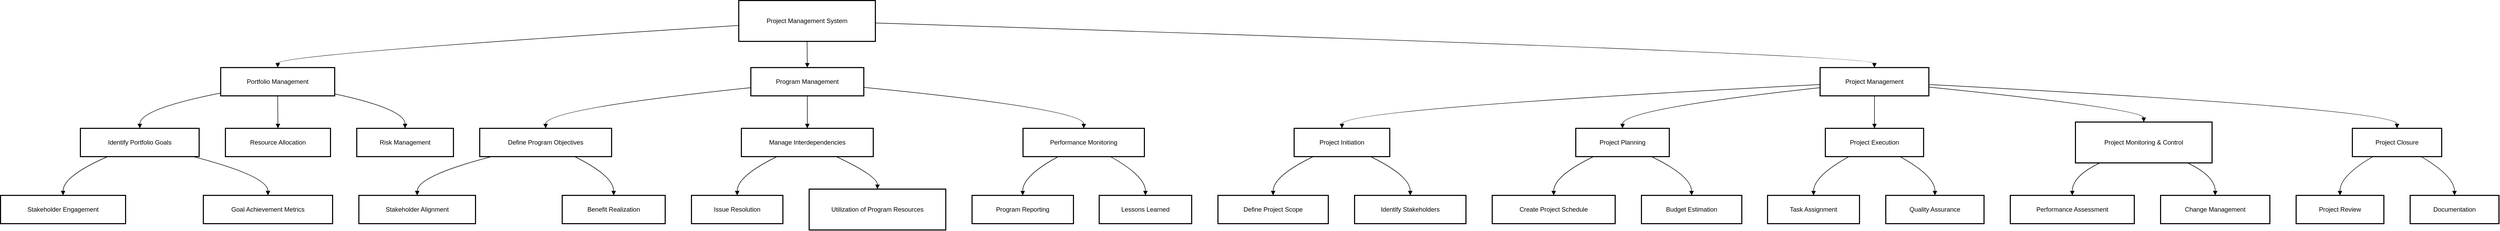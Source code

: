 <mxfile version="26.2.10">
  <diagram name="Page-1" id="3AQFMLMBUq2gpeeM1Z3Q">
    <mxGraphModel>
      <root>
        <mxCell id="0" />
        <mxCell id="1" parent="0" />
        <mxCell id="2" value="Project Management System" style="whiteSpace=wrap;strokeWidth=2;" vertex="1" parent="1">
          <mxGeometry x="1413" y="8" width="260" height="78" as="geometry" />
        </mxCell>
        <mxCell id="3" value="Portfolio Management" style="whiteSpace=wrap;strokeWidth=2;" vertex="1" parent="1">
          <mxGeometry x="427" y="136" width="217" height="54" as="geometry" />
        </mxCell>
        <mxCell id="4" value="Program Management" style="whiteSpace=wrap;strokeWidth=2;" vertex="1" parent="1">
          <mxGeometry x="1436" y="136" width="215" height="54" as="geometry" />
        </mxCell>
        <mxCell id="5" value="Project Management" style="whiteSpace=wrap;strokeWidth=2;" vertex="1" parent="1">
          <mxGeometry x="3471" y="136" width="207" height="54" as="geometry" />
        </mxCell>
        <mxCell id="6" value="Identify Portfolio Goals" style="whiteSpace=wrap;strokeWidth=2;" vertex="1" parent="1">
          <mxGeometry x="160" y="252" width="226" height="54" as="geometry" />
        </mxCell>
        <mxCell id="7" value="Resource Allocation" style="whiteSpace=wrap;strokeWidth=2;" vertex="1" parent="1">
          <mxGeometry x="436" y="252" width="200" height="54" as="geometry" />
        </mxCell>
        <mxCell id="8" value="Risk Management" style="whiteSpace=wrap;strokeWidth=2;" vertex="1" parent="1">
          <mxGeometry x="686" y="252" width="184" height="54" as="geometry" />
        </mxCell>
        <mxCell id="9" value="Define Program Objectives" style="whiteSpace=wrap;strokeWidth=2;" vertex="1" parent="1">
          <mxGeometry x="920" y="252" width="251" height="54" as="geometry" />
        </mxCell>
        <mxCell id="10" value="Manage Interdependencies" style="whiteSpace=wrap;strokeWidth=2;" vertex="1" parent="1">
          <mxGeometry x="1418" y="252" width="251" height="54" as="geometry" />
        </mxCell>
        <mxCell id="11" value="Performance Monitoring" style="whiteSpace=wrap;strokeWidth=2;" vertex="1" parent="1">
          <mxGeometry x="1954" y="252" width="231" height="54" as="geometry" />
        </mxCell>
        <mxCell id="12" value="Project Initiation" style="whiteSpace=wrap;strokeWidth=2;" vertex="1" parent="1">
          <mxGeometry x="2470" y="252" width="182" height="54" as="geometry" />
        </mxCell>
        <mxCell id="13" value="Project Planning" style="whiteSpace=wrap;strokeWidth=2;" vertex="1" parent="1">
          <mxGeometry x="3006" y="252" width="178" height="54" as="geometry" />
        </mxCell>
        <mxCell id="14" value="Project Execution" style="whiteSpace=wrap;strokeWidth=2;" vertex="1" parent="1">
          <mxGeometry x="3481" y="252" width="187" height="54" as="geometry" />
        </mxCell>
        <mxCell id="15" value="Project Monitoring &amp; Control" style="whiteSpace=wrap;strokeWidth=2;" vertex="1" parent="1">
          <mxGeometry x="3957" y="240" width="260" height="78" as="geometry" />
        </mxCell>
        <mxCell id="16" value="Project Closure" style="whiteSpace=wrap;strokeWidth=2;" vertex="1" parent="1">
          <mxGeometry x="4484" y="252" width="170" height="54" as="geometry" />
        </mxCell>
        <mxCell id="17" value="Define Project Scope" style="whiteSpace=wrap;strokeWidth=2;" vertex="1" parent="1">
          <mxGeometry x="2325" y="380" width="210" height="54" as="geometry" />
        </mxCell>
        <mxCell id="18" value="Identify Stakeholders" style="whiteSpace=wrap;strokeWidth=2;" vertex="1" parent="1">
          <mxGeometry x="2585" y="380" width="212" height="54" as="geometry" />
        </mxCell>
        <mxCell id="19" value="Create Project Schedule" style="whiteSpace=wrap;strokeWidth=2;" vertex="1" parent="1">
          <mxGeometry x="2847" y="380" width="234" height="54" as="geometry" />
        </mxCell>
        <mxCell id="20" value="Budget Estimation" style="whiteSpace=wrap;strokeWidth=2;" vertex="1" parent="1">
          <mxGeometry x="3131" y="380" width="191" height="54" as="geometry" />
        </mxCell>
        <mxCell id="21" value="Task Assignment" style="whiteSpace=wrap;strokeWidth=2;" vertex="1" parent="1">
          <mxGeometry x="3371" y="380" width="175" height="54" as="geometry" />
        </mxCell>
        <mxCell id="22" value="Quality Assurance" style="whiteSpace=wrap;strokeWidth=2;" vertex="1" parent="1">
          <mxGeometry x="3596" y="380" width="187" height="54" as="geometry" />
        </mxCell>
        <mxCell id="23" value="Performance Assessment" style="whiteSpace=wrap;strokeWidth=2;" vertex="1" parent="1">
          <mxGeometry x="3833" y="380" width="236" height="54" as="geometry" />
        </mxCell>
        <mxCell id="24" value="Change Management" style="whiteSpace=wrap;strokeWidth=2;" vertex="1" parent="1">
          <mxGeometry x="4119" y="380" width="208" height="54" as="geometry" />
        </mxCell>
        <mxCell id="25" value="Project Review" style="whiteSpace=wrap;strokeWidth=2;" vertex="1" parent="1">
          <mxGeometry x="4377" y="380" width="167" height="54" as="geometry" />
        </mxCell>
        <mxCell id="26" value="Documentation" style="whiteSpace=wrap;strokeWidth=2;" vertex="1" parent="1">
          <mxGeometry x="4594" y="380" width="169" height="54" as="geometry" />
        </mxCell>
        <mxCell id="27" value="Stakeholder Engagement" style="whiteSpace=wrap;strokeWidth=2;" vertex="1" parent="1">
          <mxGeometry x="8" y="380" width="238" height="54" as="geometry" />
        </mxCell>
        <mxCell id="28" value="Goal Achievement Metrics" style="whiteSpace=wrap;strokeWidth=2;" vertex="1" parent="1">
          <mxGeometry x="394" y="380" width="246" height="54" as="geometry" />
        </mxCell>
        <mxCell id="29" value="Stakeholder Alignment" style="whiteSpace=wrap;strokeWidth=2;" vertex="1" parent="1">
          <mxGeometry x="690" y="380" width="222" height="54" as="geometry" />
        </mxCell>
        <mxCell id="30" value="Benefit Realization" style="whiteSpace=wrap;strokeWidth=2;" vertex="1" parent="1">
          <mxGeometry x="1077" y="380" width="196" height="54" as="geometry" />
        </mxCell>
        <mxCell id="31" value="Issue Resolution" style="whiteSpace=wrap;strokeWidth=2;" vertex="1" parent="1">
          <mxGeometry x="1323" y="380" width="174" height="54" as="geometry" />
        </mxCell>
        <mxCell id="32" value="Utilization of Program Resources" style="whiteSpace=wrap;strokeWidth=2;" vertex="1" parent="1">
          <mxGeometry x="1547" y="368" width="260" height="78" as="geometry" />
        </mxCell>
        <mxCell id="33" value="Program Reporting" style="whiteSpace=wrap;strokeWidth=2;" vertex="1" parent="1">
          <mxGeometry x="1857" y="380" width="193" height="54" as="geometry" />
        </mxCell>
        <mxCell id="34" value="Lessons Learned" style="whiteSpace=wrap;strokeWidth=2;" vertex="1" parent="1">
          <mxGeometry x="2099" y="380" width="176" height="54" as="geometry" />
        </mxCell>
        <mxCell id="35" value="" style="curved=1;startArrow=none;endArrow=block;exitX=0;exitY=0.61;entryX=0.5;entryY=0;" edge="1" parent="1" source="2" target="3">
          <mxGeometry relative="1" as="geometry">
            <Array as="points">
              <mxPoint x="536" y="111" />
            </Array>
          </mxGeometry>
        </mxCell>
        <mxCell id="36" value="" style="curved=1;startArrow=none;endArrow=block;exitX=0.5;exitY=1;entryX=0.5;entryY=0;" edge="1" parent="1" source="2" target="4">
          <mxGeometry relative="1" as="geometry">
            <Array as="points" />
          </mxGeometry>
        </mxCell>
        <mxCell id="37" value="" style="curved=1;startArrow=none;endArrow=block;exitX=1;exitY=0.55;entryX=0.5;entryY=0;" edge="1" parent="1" source="2" target="5">
          <mxGeometry relative="1" as="geometry">
            <Array as="points">
              <mxPoint x="3574" y="111" />
            </Array>
          </mxGeometry>
        </mxCell>
        <mxCell id="38" value="" style="curved=1;startArrow=none;endArrow=block;exitX=0;exitY=0.9;entryX=0.5;entryY=0;" edge="1" parent="1" source="3" target="6">
          <mxGeometry relative="1" as="geometry">
            <Array as="points">
              <mxPoint x="273" y="215" />
            </Array>
          </mxGeometry>
        </mxCell>
        <mxCell id="39" value="" style="curved=1;startArrow=none;endArrow=block;exitX=0.5;exitY=1;entryX=0.5;entryY=0;" edge="1" parent="1" source="3" target="7">
          <mxGeometry relative="1" as="geometry">
            <Array as="points" />
          </mxGeometry>
        </mxCell>
        <mxCell id="40" value="" style="curved=1;startArrow=none;endArrow=block;exitX=1;exitY=0.93;entryX=0.5;entryY=0;" edge="1" parent="1" source="3" target="8">
          <mxGeometry relative="1" as="geometry">
            <Array as="points">
              <mxPoint x="778" y="215" />
            </Array>
          </mxGeometry>
        </mxCell>
        <mxCell id="41" value="" style="curved=1;startArrow=none;endArrow=block;exitX=0;exitY=0.71;entryX=0.5;entryY=0;" edge="1" parent="1" source="4" target="9">
          <mxGeometry relative="1" as="geometry">
            <Array as="points">
              <mxPoint x="1045" y="215" />
            </Array>
          </mxGeometry>
        </mxCell>
        <mxCell id="42" value="" style="curved=1;startArrow=none;endArrow=block;exitX=0.5;exitY=1;entryX=0.5;entryY=0;" edge="1" parent="1" source="4" target="10">
          <mxGeometry relative="1" as="geometry">
            <Array as="points" />
          </mxGeometry>
        </mxCell>
        <mxCell id="43" value="" style="curved=1;startArrow=none;endArrow=block;exitX=1;exitY=0.7;entryX=0.5;entryY=0;" edge="1" parent="1" source="4" target="11">
          <mxGeometry relative="1" as="geometry">
            <Array as="points">
              <mxPoint x="2070" y="215" />
            </Array>
          </mxGeometry>
        </mxCell>
        <mxCell id="44" value="" style="curved=1;startArrow=none;endArrow=block;exitX=0;exitY=0.6;entryX=0.5;entryY=0;" edge="1" parent="1" source="5" target="12">
          <mxGeometry relative="1" as="geometry">
            <Array as="points">
              <mxPoint x="2561" y="215" />
            </Array>
          </mxGeometry>
        </mxCell>
        <mxCell id="45" value="" style="curved=1;startArrow=none;endArrow=block;exitX=0;exitY=0.71;entryX=0.5;entryY=0;" edge="1" parent="1" source="5" target="13">
          <mxGeometry relative="1" as="geometry">
            <Array as="points">
              <mxPoint x="3095" y="215" />
            </Array>
          </mxGeometry>
        </mxCell>
        <mxCell id="46" value="" style="curved=1;startArrow=none;endArrow=block;exitX=0.5;exitY=1;entryX=0.5;entryY=0;" edge="1" parent="1" source="5" target="14">
          <mxGeometry relative="1" as="geometry">
            <Array as="points" />
          </mxGeometry>
        </mxCell>
        <mxCell id="47" value="" style="curved=1;startArrow=none;endArrow=block;exitX=1;exitY=0.69;entryX=0.5;entryY=0;" edge="1" parent="1" source="5" target="15">
          <mxGeometry relative="1" as="geometry">
            <Array as="points">
              <mxPoint x="4087" y="215" />
            </Array>
          </mxGeometry>
        </mxCell>
        <mxCell id="48" value="" style="curved=1;startArrow=none;endArrow=block;exitX=1;exitY=0.6;entryX=0.5;entryY=0;" edge="1" parent="1" source="5" target="16">
          <mxGeometry relative="1" as="geometry">
            <Array as="points">
              <mxPoint x="4569" y="215" />
            </Array>
          </mxGeometry>
        </mxCell>
        <mxCell id="49" value="" style="curved=1;startArrow=none;endArrow=block;exitX=0.2;exitY=1;entryX=0.5;entryY=0;" edge="1" parent="1" source="12" target="17">
          <mxGeometry relative="1" as="geometry">
            <Array as="points">
              <mxPoint x="2430" y="343" />
            </Array>
          </mxGeometry>
        </mxCell>
        <mxCell id="50" value="" style="curved=1;startArrow=none;endArrow=block;exitX=0.8;exitY=1;entryX=0.5;entryY=0;" edge="1" parent="1" source="12" target="18">
          <mxGeometry relative="1" as="geometry">
            <Array as="points">
              <mxPoint x="2691" y="343" />
            </Array>
          </mxGeometry>
        </mxCell>
        <mxCell id="51" value="" style="curved=1;startArrow=none;endArrow=block;exitX=0.19;exitY=1;entryX=0.5;entryY=0;" edge="1" parent="1" source="13" target="19">
          <mxGeometry relative="1" as="geometry">
            <Array as="points">
              <mxPoint x="2964" y="343" />
            </Array>
          </mxGeometry>
        </mxCell>
        <mxCell id="52" value="" style="curved=1;startArrow=none;endArrow=block;exitX=0.81;exitY=1;entryX=0.5;entryY=0;" edge="1" parent="1" source="13" target="20">
          <mxGeometry relative="1" as="geometry">
            <Array as="points">
              <mxPoint x="3226" y="343" />
            </Array>
          </mxGeometry>
        </mxCell>
        <mxCell id="53" value="" style="curved=1;startArrow=none;endArrow=block;exitX=0.24;exitY=1;entryX=0.5;entryY=0;" edge="1" parent="1" source="14" target="21">
          <mxGeometry relative="1" as="geometry">
            <Array as="points">
              <mxPoint x="3459" y="343" />
            </Array>
          </mxGeometry>
        </mxCell>
        <mxCell id="54" value="" style="curved=1;startArrow=none;endArrow=block;exitX=0.76;exitY=1;entryX=0.5;entryY=0;" edge="1" parent="1" source="14" target="22">
          <mxGeometry relative="1" as="geometry">
            <Array as="points">
              <mxPoint x="3690" y="343" />
            </Array>
          </mxGeometry>
        </mxCell>
        <mxCell id="55" value="" style="curved=1;startArrow=none;endArrow=block;exitX=0.18;exitY=1;entryX=0.5;entryY=0;" edge="1" parent="1" source="15" target="23">
          <mxGeometry relative="1" as="geometry">
            <Array as="points">
              <mxPoint x="3951" y="343" />
            </Array>
          </mxGeometry>
        </mxCell>
        <mxCell id="56" value="" style="curved=1;startArrow=none;endArrow=block;exitX=0.82;exitY=1;entryX=0.5;entryY=0;" edge="1" parent="1" source="15" target="24">
          <mxGeometry relative="1" as="geometry">
            <Array as="points">
              <mxPoint x="4223" y="343" />
            </Array>
          </mxGeometry>
        </mxCell>
        <mxCell id="57" value="" style="curved=1;startArrow=none;endArrow=block;exitX=0.23;exitY=1;entryX=0.5;entryY=0;" edge="1" parent="1" source="16" target="25">
          <mxGeometry relative="1" as="geometry">
            <Array as="points">
              <mxPoint x="4460" y="343" />
            </Array>
          </mxGeometry>
        </mxCell>
        <mxCell id="58" value="" style="curved=1;startArrow=none;endArrow=block;exitX=0.77;exitY=1;entryX=0.5;entryY=0;" edge="1" parent="1" source="16" target="26">
          <mxGeometry relative="1" as="geometry">
            <Array as="points">
              <mxPoint x="4678" y="343" />
            </Array>
          </mxGeometry>
        </mxCell>
        <mxCell id="59" value="" style="curved=1;startArrow=none;endArrow=block;exitX=0.23;exitY=1;entryX=0.5;entryY=0;" edge="1" parent="1" source="6" target="27">
          <mxGeometry relative="1" as="geometry">
            <Array as="points">
              <mxPoint x="127" y="343" />
            </Array>
          </mxGeometry>
        </mxCell>
        <mxCell id="60" value="" style="curved=1;startArrow=none;endArrow=block;exitX=0.95;exitY=1;entryX=0.5;entryY=0;" edge="1" parent="1" source="6" target="28">
          <mxGeometry relative="1" as="geometry">
            <Array as="points">
              <mxPoint x="517" y="343" />
            </Array>
          </mxGeometry>
        </mxCell>
        <mxCell id="61" value="" style="curved=1;startArrow=none;endArrow=block;exitX=0.09;exitY=1;entryX=0.5;entryY=0;" edge="1" parent="1" source="9" target="29">
          <mxGeometry relative="1" as="geometry">
            <Array as="points">
              <mxPoint x="801" y="343" />
            </Array>
          </mxGeometry>
        </mxCell>
        <mxCell id="62" value="" style="curved=1;startArrow=none;endArrow=block;exitX=0.72;exitY=1;entryX=0.5;entryY=0;" edge="1" parent="1" source="9" target="30">
          <mxGeometry relative="1" as="geometry">
            <Array as="points">
              <mxPoint x="1175" y="343" />
            </Array>
          </mxGeometry>
        </mxCell>
        <mxCell id="63" value="" style="curved=1;startArrow=none;endArrow=block;exitX=0.27;exitY=1;entryX=0.5;entryY=0;" edge="1" parent="1" source="10" target="31">
          <mxGeometry relative="1" as="geometry">
            <Array as="points">
              <mxPoint x="1410" y="343" />
            </Array>
          </mxGeometry>
        </mxCell>
        <mxCell id="64" value="" style="curved=1;startArrow=none;endArrow=block;exitX=0.72;exitY=1;entryX=0.5;entryY=0;" edge="1" parent="1" source="10" target="32">
          <mxGeometry relative="1" as="geometry">
            <Array as="points">
              <mxPoint x="1677" y="343" />
            </Array>
          </mxGeometry>
        </mxCell>
        <mxCell id="65" value="" style="curved=1;startArrow=none;endArrow=block;exitX=0.29;exitY=1;entryX=0.5;entryY=0;" edge="1" parent="1" source="11" target="33">
          <mxGeometry relative="1" as="geometry">
            <Array as="points">
              <mxPoint x="1953" y="343" />
            </Array>
          </mxGeometry>
        </mxCell>
        <mxCell id="66" value="" style="curved=1;startArrow=none;endArrow=block;exitX=0.72;exitY=1;entryX=0.5;entryY=0;" edge="1" parent="1" source="11" target="34">
          <mxGeometry relative="1" as="geometry">
            <Array as="points">
              <mxPoint x="2187" y="343" />
            </Array>
          </mxGeometry>
        </mxCell>
      </root>
    </mxGraphModel>
  </diagram>
</mxfile>
